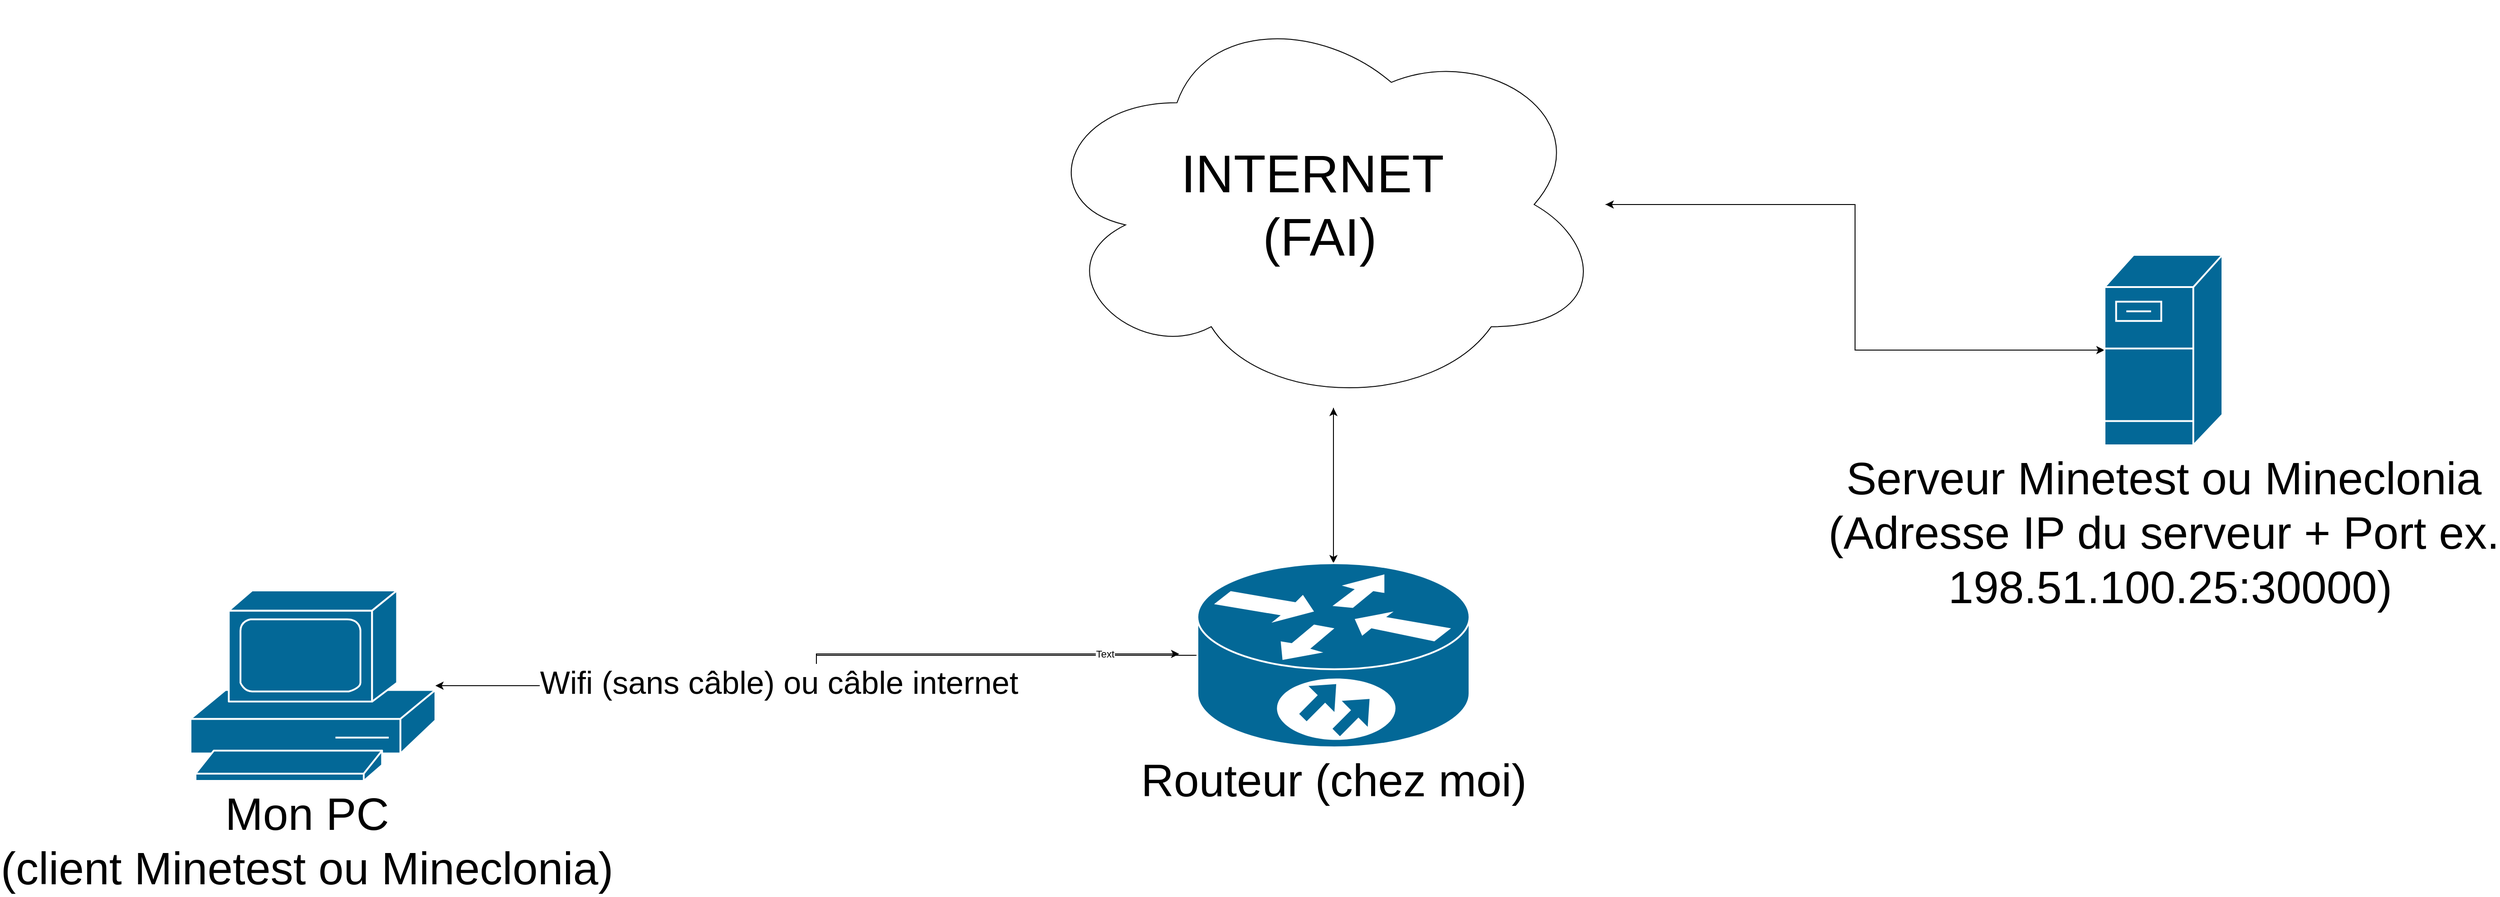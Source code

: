<mxfile version="28.1.2">
  <diagram name="Page-1" id="c37626ed-c26b-45fb-9056-f9ebc6bb27b6">
    <mxGraphModel dx="4077" dy="2356" grid="1" gridSize="10" guides="1" tooltips="1" connect="1" arrows="1" fold="1" page="1" pageScale="1" pageWidth="1100" pageHeight="850" background="none" math="0" shadow="0">
      <root>
        <mxCell id="0" />
        <mxCell id="1" parent="0" />
        <mxCell id="eTjHM__aoCHBL6GUuSuT-11" style="edgeStyle=orthogonalEdgeStyle;rounded=0;orthogonalLoop=1;jettySize=auto;html=1;entryX=0;entryY=0.5;entryDx=0;entryDy=0;entryPerimeter=0;" edge="1" parent="1" source="6Mx1uFycC5jE5Y7Wsfa_-6" target="6Mx1uFycC5jE5Y7Wsfa_-17">
          <mxGeometry relative="1" as="geometry">
            <mxPoint x="1280" y="40" as="targetPoint" />
          </mxGeometry>
        </mxCell>
        <mxCell id="eTjHM__aoCHBL6GUuSuT-13" style="edgeStyle=orthogonalEdgeStyle;rounded=0;orthogonalLoop=1;jettySize=auto;html=1;" edge="1" parent="1" source="6Mx1uFycC5jE5Y7Wsfa_-6" target="eTjHM__aoCHBL6GUuSuT-1">
          <mxGeometry relative="1" as="geometry">
            <Array as="points">
              <mxPoint x="700" y="170" />
              <mxPoint x="700" y="170" />
            </Array>
          </mxGeometry>
        </mxCell>
        <mxCell id="6Mx1uFycC5jE5Y7Wsfa_-6" value="&lt;font style=&quot;font-size: 58px;&quot;&gt;INTERNET&amp;nbsp;&lt;/font&gt;&lt;div&gt;&lt;span style=&quot;font-size: 58px; background-color: transparent; color: light-dark(rgb(0, 0, 0), rgb(255, 255, 255));&quot;&gt;(FAI)&lt;/span&gt;&lt;/div&gt;" style="ellipse;shape=cloud;whiteSpace=wrap;html=1;" parent="1" vertex="1">
          <mxGeometry x="370" y="-340" width="630" height="449" as="geometry" />
        </mxCell>
        <mxCell id="eTjHM__aoCHBL6GUuSuT-12" style="edgeStyle=orthogonalEdgeStyle;rounded=0;orthogonalLoop=1;jettySize=auto;html=1;" edge="1" parent="1" source="6Mx1uFycC5jE5Y7Wsfa_-17" target="6Mx1uFycC5jE5Y7Wsfa_-6">
          <mxGeometry relative="1" as="geometry" />
        </mxCell>
        <mxCell id="6Mx1uFycC5jE5Y7Wsfa_-17" value="&lt;div&gt;&lt;font style=&quot;font-size: 50px;&quot;&gt;Serveur Minetest ou Mineclonia&lt;/font&gt;&lt;/div&gt;&lt;div&gt;&lt;font style=&quot;font-size: 50px;&quot;&gt;(Adresse IP du serveur + Port ex.&lt;/font&gt;&lt;/div&gt;&lt;div&gt;&lt;font style=&quot;font-size: 50px;&quot;&gt;&amp;nbsp;198.51.100.25:30000)&lt;/font&gt;&lt;/div&gt;" style="shape=mxgraph.cisco.servers.fileserver;sketch=0;html=1;pointerEvents=1;dashed=0;fillColor=#036897;strokeColor=#ffffff;strokeWidth=2;verticalLabelPosition=bottom;verticalAlign=top;align=center;outlineConnect=0;" parent="1" vertex="1">
          <mxGeometry x="1550" y="-60" width="130" height="210" as="geometry" />
        </mxCell>
        <mxCell id="eTjHM__aoCHBL6GUuSuT-8" style="edgeStyle=orthogonalEdgeStyle;rounded=0;orthogonalLoop=1;jettySize=auto;html=1;" edge="1" parent="1" source="eTjHM__aoCHBL6GUuSuT-1" target="6Mx1uFycC5jE5Y7Wsfa_-6">
          <mxGeometry relative="1" as="geometry">
            <Array as="points">
              <mxPoint x="700" y="150" />
              <mxPoint x="700" y="150" />
            </Array>
          </mxGeometry>
        </mxCell>
        <mxCell id="eTjHM__aoCHBL6GUuSuT-14" style="edgeStyle=orthogonalEdgeStyle;rounded=0;orthogonalLoop=1;jettySize=auto;html=1;" edge="1" parent="1" source="eTjHM__aoCHBL6GUuSuT-1" target="eTjHM__aoCHBL6GUuSuT-3">
          <mxGeometry relative="1" as="geometry" />
        </mxCell>
        <mxCell id="eTjHM__aoCHBL6GUuSuT-1" value="&lt;span style=&quot;font-size: 50px;&quot;&gt;Routeur (chez moi)&lt;/span&gt;" style="shape=mxgraph.cisco.routers.10700;sketch=0;html=1;pointerEvents=1;dashed=0;fillColor=#036897;strokeColor=#ffffff;strokeWidth=2;verticalLabelPosition=bottom;verticalAlign=top;align=center;outlineConnect=0;" vertex="1" parent="1">
          <mxGeometry x="550" y="280" width="300" height="203" as="geometry" />
        </mxCell>
        <mxCell id="eTjHM__aoCHBL6GUuSuT-5" style="edgeStyle=orthogonalEdgeStyle;rounded=0;orthogonalLoop=1;jettySize=auto;html=1;" edge="1" parent="1">
          <mxGeometry relative="1" as="geometry">
            <mxPoint x="-240" y="415" as="sourcePoint" />
            <mxPoint x="530" y="380.0" as="targetPoint" />
            <Array as="points">
              <mxPoint x="130" y="415" />
              <mxPoint x="130" y="380" />
            </Array>
          </mxGeometry>
        </mxCell>
        <mxCell id="eTjHM__aoCHBL6GUuSuT-6" value="&lt;font style=&quot;font-size: 35px;&quot;&gt;Wifi (sans câble) ou câble internet&lt;/font&gt;&amp;nbsp;" style="edgeLabel;html=1;align=center;verticalAlign=middle;resizable=0;points=[];" vertex="1" connectable="0" parent="eTjHM__aoCHBL6GUuSuT-5">
          <mxGeometry x="-0.184" y="4" relative="1" as="geometry">
            <mxPoint x="1" as="offset" />
          </mxGeometry>
        </mxCell>
        <mxCell id="eTjHM__aoCHBL6GUuSuT-7" value="Text" style="edgeLabel;html=1;align=center;verticalAlign=middle;resizable=0;points=[];" vertex="1" connectable="0" parent="eTjHM__aoCHBL6GUuSuT-5">
          <mxGeometry x="0.795" relative="1" as="geometry">
            <mxPoint as="offset" />
          </mxGeometry>
        </mxCell>
        <mxCell id="eTjHM__aoCHBL6GUuSuT-3" value="&lt;span style=&quot;font-size: 50px;&quot;&gt;Mon PC&amp;nbsp;&lt;/span&gt;&lt;div&gt;&lt;span style=&quot;font-size: 50px;&quot;&gt;(client Minetest ou Mineclonia)&amp;nbsp;&lt;/span&gt;&lt;/div&gt;" style="shape=mxgraph.cisco.computers_and_peripherals.pc;sketch=0;html=1;pointerEvents=1;dashed=0;fillColor=#036897;strokeColor=#ffffff;strokeWidth=2;verticalLabelPosition=bottom;verticalAlign=top;align=center;outlineConnect=0;" vertex="1" parent="1">
          <mxGeometry x="-560" y="310" width="270" height="210" as="geometry" />
        </mxCell>
      </root>
    </mxGraphModel>
  </diagram>
</mxfile>
